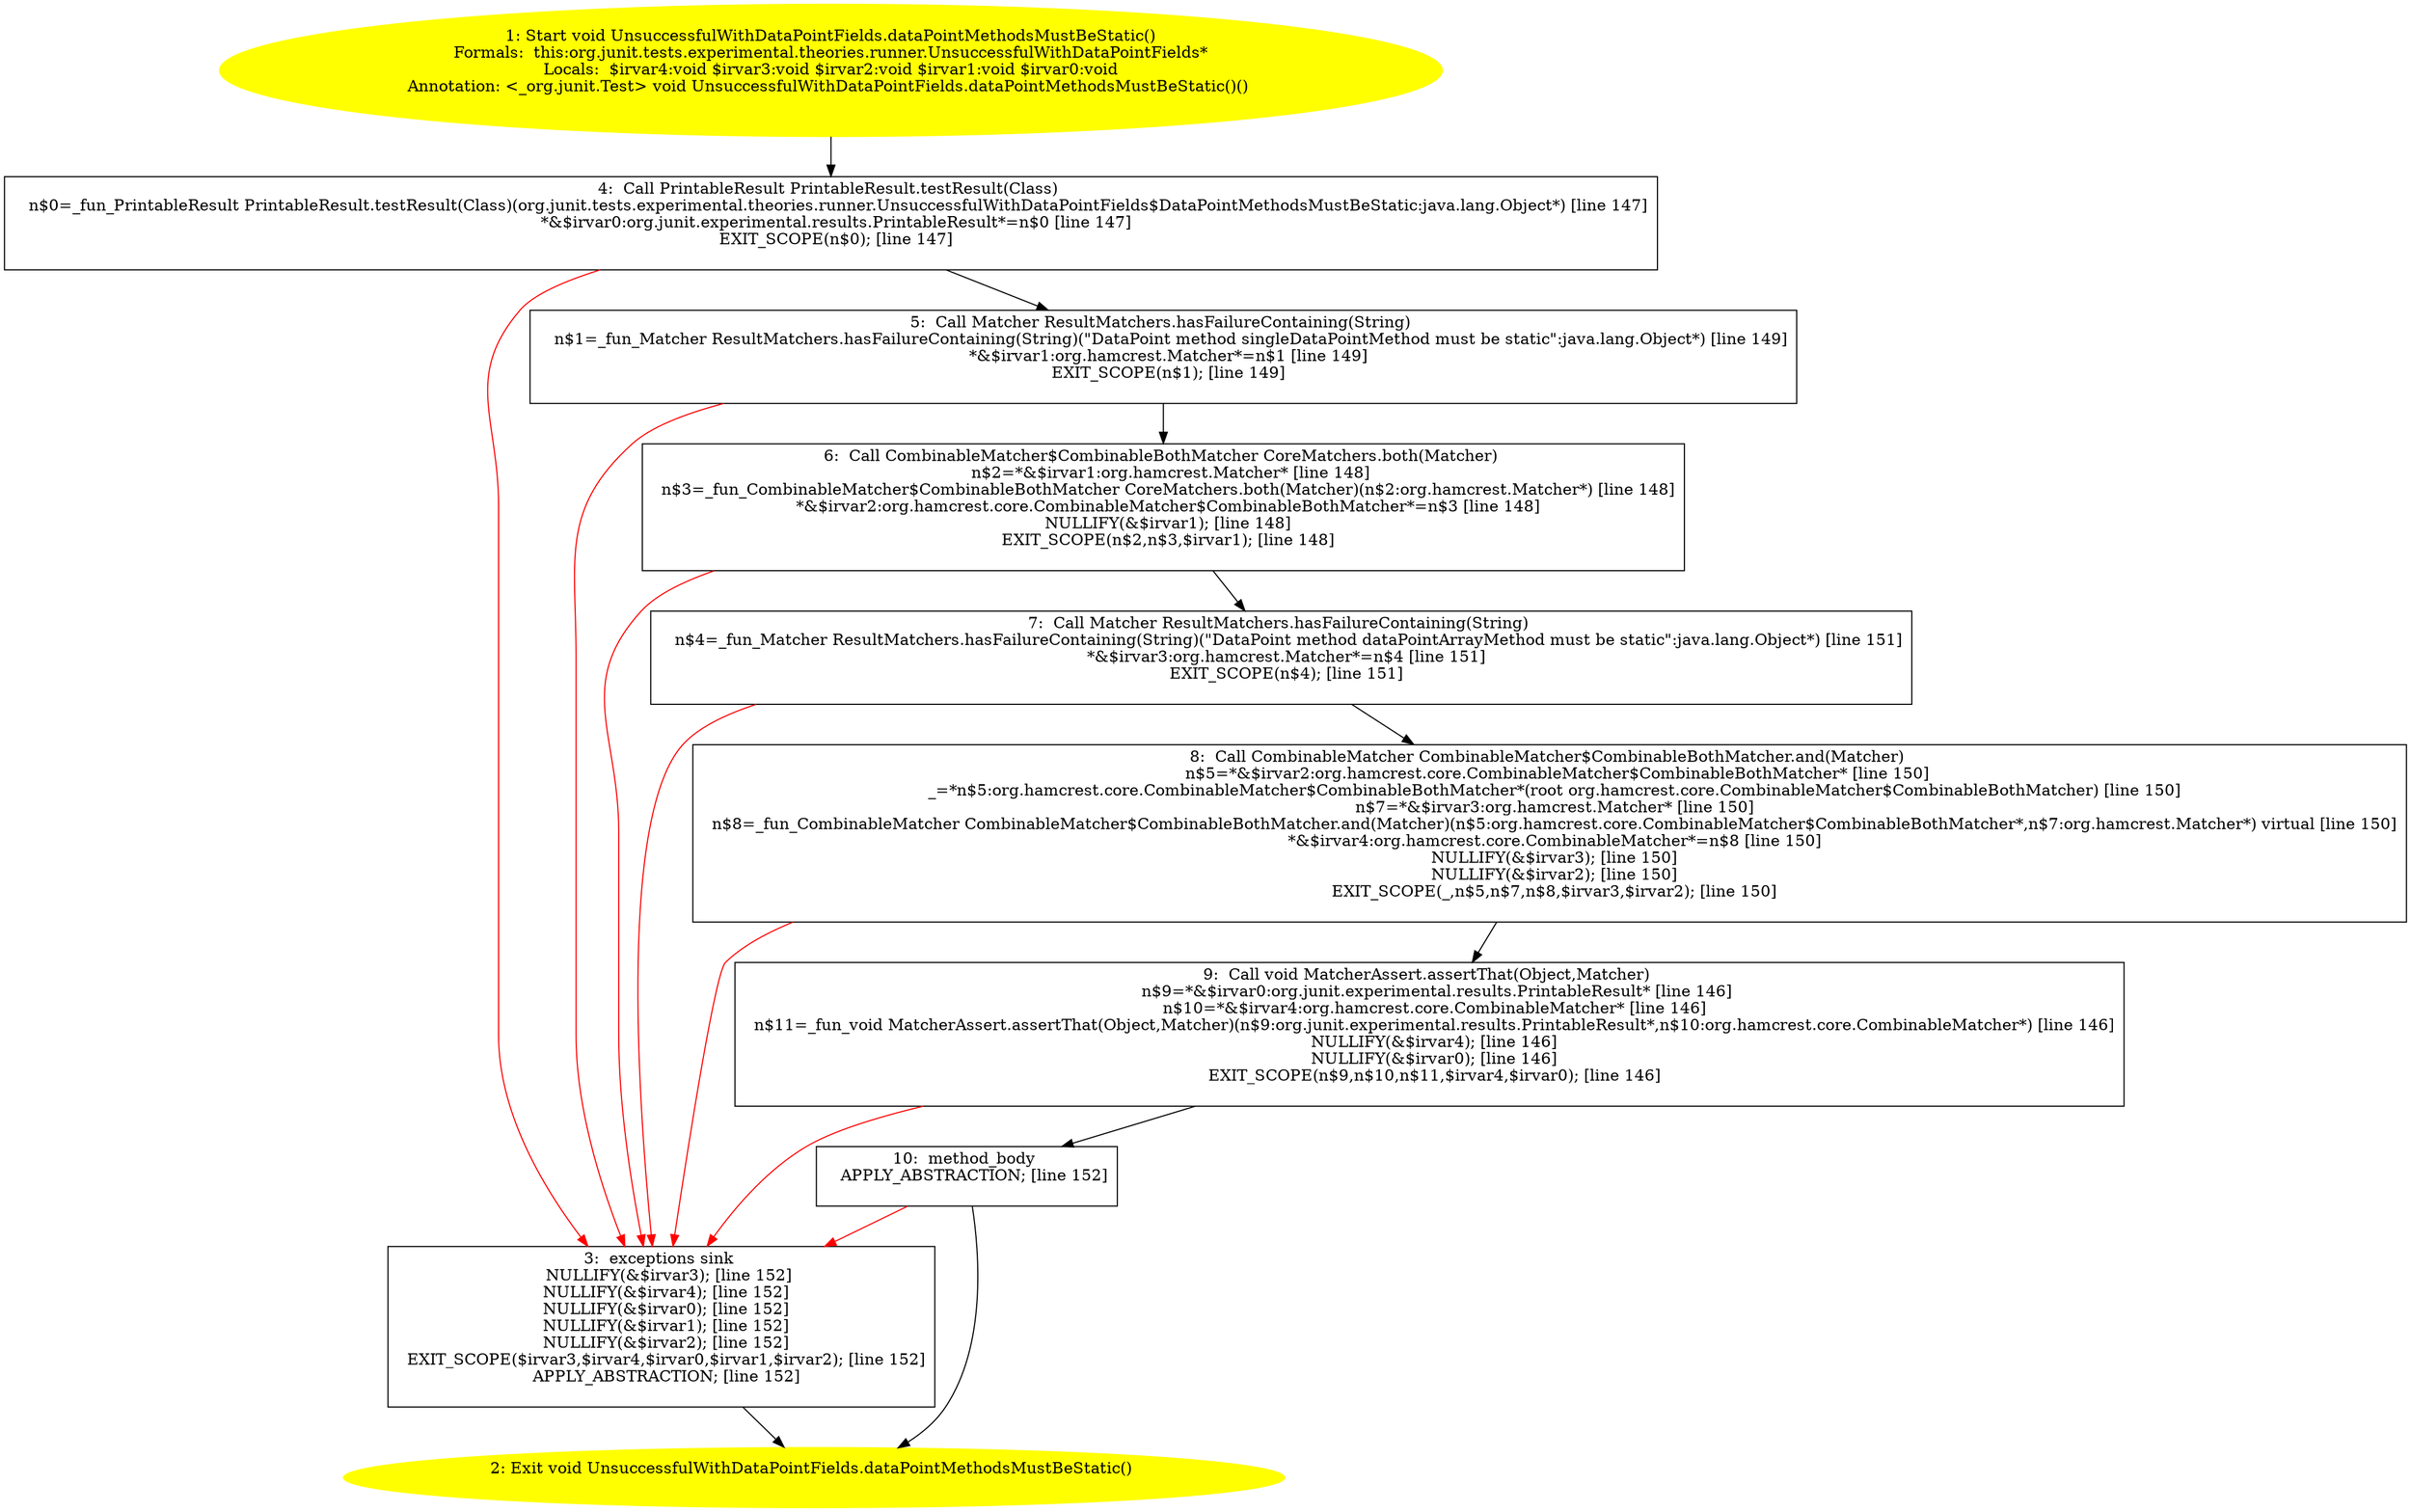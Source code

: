 /* @generated */
digraph cfg {
"org.junit.tests.experimental.theories.runner.UnsuccessfulWithDataPointFields.dataPointMethodsMustBeS.1abdb4c3225c7ca5712874c9a1531a52_1" [label="1: Start void UnsuccessfulWithDataPointFields.dataPointMethodsMustBeStatic()\nFormals:  this:org.junit.tests.experimental.theories.runner.UnsuccessfulWithDataPointFields*\nLocals:  $irvar4:void $irvar3:void $irvar2:void $irvar1:void $irvar0:void\nAnnotation: <_org.junit.Test> void UnsuccessfulWithDataPointFields.dataPointMethodsMustBeStatic()() \n  " color=yellow style=filled]
	

	 "org.junit.tests.experimental.theories.runner.UnsuccessfulWithDataPointFields.dataPointMethodsMustBeS.1abdb4c3225c7ca5712874c9a1531a52_1" -> "org.junit.tests.experimental.theories.runner.UnsuccessfulWithDataPointFields.dataPointMethodsMustBeS.1abdb4c3225c7ca5712874c9a1531a52_4" ;
"org.junit.tests.experimental.theories.runner.UnsuccessfulWithDataPointFields.dataPointMethodsMustBeS.1abdb4c3225c7ca5712874c9a1531a52_2" [label="2: Exit void UnsuccessfulWithDataPointFields.dataPointMethodsMustBeStatic() \n  " color=yellow style=filled]
	

"org.junit.tests.experimental.theories.runner.UnsuccessfulWithDataPointFields.dataPointMethodsMustBeS.1abdb4c3225c7ca5712874c9a1531a52_3" [label="3:  exceptions sink \n   NULLIFY(&$irvar3); [line 152]\n  NULLIFY(&$irvar4); [line 152]\n  NULLIFY(&$irvar0); [line 152]\n  NULLIFY(&$irvar1); [line 152]\n  NULLIFY(&$irvar2); [line 152]\n  EXIT_SCOPE($irvar3,$irvar4,$irvar0,$irvar1,$irvar2); [line 152]\n  APPLY_ABSTRACTION; [line 152]\n " shape="box"]
	

	 "org.junit.tests.experimental.theories.runner.UnsuccessfulWithDataPointFields.dataPointMethodsMustBeS.1abdb4c3225c7ca5712874c9a1531a52_3" -> "org.junit.tests.experimental.theories.runner.UnsuccessfulWithDataPointFields.dataPointMethodsMustBeS.1abdb4c3225c7ca5712874c9a1531a52_2" ;
"org.junit.tests.experimental.theories.runner.UnsuccessfulWithDataPointFields.dataPointMethodsMustBeS.1abdb4c3225c7ca5712874c9a1531a52_4" [label="4:  Call PrintableResult PrintableResult.testResult(Class) \n   n$0=_fun_PrintableResult PrintableResult.testResult(Class)(org.junit.tests.experimental.theories.runner.UnsuccessfulWithDataPointFields$DataPointMethodsMustBeStatic:java.lang.Object*) [line 147]\n  *&$irvar0:org.junit.experimental.results.PrintableResult*=n$0 [line 147]\n  EXIT_SCOPE(n$0); [line 147]\n " shape="box"]
	

	 "org.junit.tests.experimental.theories.runner.UnsuccessfulWithDataPointFields.dataPointMethodsMustBeS.1abdb4c3225c7ca5712874c9a1531a52_4" -> "org.junit.tests.experimental.theories.runner.UnsuccessfulWithDataPointFields.dataPointMethodsMustBeS.1abdb4c3225c7ca5712874c9a1531a52_5" ;
	 "org.junit.tests.experimental.theories.runner.UnsuccessfulWithDataPointFields.dataPointMethodsMustBeS.1abdb4c3225c7ca5712874c9a1531a52_4" -> "org.junit.tests.experimental.theories.runner.UnsuccessfulWithDataPointFields.dataPointMethodsMustBeS.1abdb4c3225c7ca5712874c9a1531a52_3" [color="red" ];
"org.junit.tests.experimental.theories.runner.UnsuccessfulWithDataPointFields.dataPointMethodsMustBeS.1abdb4c3225c7ca5712874c9a1531a52_5" [label="5:  Call Matcher ResultMatchers.hasFailureContaining(String) \n   n$1=_fun_Matcher ResultMatchers.hasFailureContaining(String)(\"DataPoint method singleDataPointMethod must be static\":java.lang.Object*) [line 149]\n  *&$irvar1:org.hamcrest.Matcher*=n$1 [line 149]\n  EXIT_SCOPE(n$1); [line 149]\n " shape="box"]
	

	 "org.junit.tests.experimental.theories.runner.UnsuccessfulWithDataPointFields.dataPointMethodsMustBeS.1abdb4c3225c7ca5712874c9a1531a52_5" -> "org.junit.tests.experimental.theories.runner.UnsuccessfulWithDataPointFields.dataPointMethodsMustBeS.1abdb4c3225c7ca5712874c9a1531a52_6" ;
	 "org.junit.tests.experimental.theories.runner.UnsuccessfulWithDataPointFields.dataPointMethodsMustBeS.1abdb4c3225c7ca5712874c9a1531a52_5" -> "org.junit.tests.experimental.theories.runner.UnsuccessfulWithDataPointFields.dataPointMethodsMustBeS.1abdb4c3225c7ca5712874c9a1531a52_3" [color="red" ];
"org.junit.tests.experimental.theories.runner.UnsuccessfulWithDataPointFields.dataPointMethodsMustBeS.1abdb4c3225c7ca5712874c9a1531a52_6" [label="6:  Call CombinableMatcher$CombinableBothMatcher CoreMatchers.both(Matcher) \n   n$2=*&$irvar1:org.hamcrest.Matcher* [line 148]\n  n$3=_fun_CombinableMatcher$CombinableBothMatcher CoreMatchers.both(Matcher)(n$2:org.hamcrest.Matcher*) [line 148]\n  *&$irvar2:org.hamcrest.core.CombinableMatcher$CombinableBothMatcher*=n$3 [line 148]\n  NULLIFY(&$irvar1); [line 148]\n  EXIT_SCOPE(n$2,n$3,$irvar1); [line 148]\n " shape="box"]
	

	 "org.junit.tests.experimental.theories.runner.UnsuccessfulWithDataPointFields.dataPointMethodsMustBeS.1abdb4c3225c7ca5712874c9a1531a52_6" -> "org.junit.tests.experimental.theories.runner.UnsuccessfulWithDataPointFields.dataPointMethodsMustBeS.1abdb4c3225c7ca5712874c9a1531a52_7" ;
	 "org.junit.tests.experimental.theories.runner.UnsuccessfulWithDataPointFields.dataPointMethodsMustBeS.1abdb4c3225c7ca5712874c9a1531a52_6" -> "org.junit.tests.experimental.theories.runner.UnsuccessfulWithDataPointFields.dataPointMethodsMustBeS.1abdb4c3225c7ca5712874c9a1531a52_3" [color="red" ];
"org.junit.tests.experimental.theories.runner.UnsuccessfulWithDataPointFields.dataPointMethodsMustBeS.1abdb4c3225c7ca5712874c9a1531a52_7" [label="7:  Call Matcher ResultMatchers.hasFailureContaining(String) \n   n$4=_fun_Matcher ResultMatchers.hasFailureContaining(String)(\"DataPoint method dataPointArrayMethod must be static\":java.lang.Object*) [line 151]\n  *&$irvar3:org.hamcrest.Matcher*=n$4 [line 151]\n  EXIT_SCOPE(n$4); [line 151]\n " shape="box"]
	

	 "org.junit.tests.experimental.theories.runner.UnsuccessfulWithDataPointFields.dataPointMethodsMustBeS.1abdb4c3225c7ca5712874c9a1531a52_7" -> "org.junit.tests.experimental.theories.runner.UnsuccessfulWithDataPointFields.dataPointMethodsMustBeS.1abdb4c3225c7ca5712874c9a1531a52_8" ;
	 "org.junit.tests.experimental.theories.runner.UnsuccessfulWithDataPointFields.dataPointMethodsMustBeS.1abdb4c3225c7ca5712874c9a1531a52_7" -> "org.junit.tests.experimental.theories.runner.UnsuccessfulWithDataPointFields.dataPointMethodsMustBeS.1abdb4c3225c7ca5712874c9a1531a52_3" [color="red" ];
"org.junit.tests.experimental.theories.runner.UnsuccessfulWithDataPointFields.dataPointMethodsMustBeS.1abdb4c3225c7ca5712874c9a1531a52_8" [label="8:  Call CombinableMatcher CombinableMatcher$CombinableBothMatcher.and(Matcher) \n   n$5=*&$irvar2:org.hamcrest.core.CombinableMatcher$CombinableBothMatcher* [line 150]\n  _=*n$5:org.hamcrest.core.CombinableMatcher$CombinableBothMatcher*(root org.hamcrest.core.CombinableMatcher$CombinableBothMatcher) [line 150]\n  n$7=*&$irvar3:org.hamcrest.Matcher* [line 150]\n  n$8=_fun_CombinableMatcher CombinableMatcher$CombinableBothMatcher.and(Matcher)(n$5:org.hamcrest.core.CombinableMatcher$CombinableBothMatcher*,n$7:org.hamcrest.Matcher*) virtual [line 150]\n  *&$irvar4:org.hamcrest.core.CombinableMatcher*=n$8 [line 150]\n  NULLIFY(&$irvar3); [line 150]\n  NULLIFY(&$irvar2); [line 150]\n  EXIT_SCOPE(_,n$5,n$7,n$8,$irvar3,$irvar2); [line 150]\n " shape="box"]
	

	 "org.junit.tests.experimental.theories.runner.UnsuccessfulWithDataPointFields.dataPointMethodsMustBeS.1abdb4c3225c7ca5712874c9a1531a52_8" -> "org.junit.tests.experimental.theories.runner.UnsuccessfulWithDataPointFields.dataPointMethodsMustBeS.1abdb4c3225c7ca5712874c9a1531a52_9" ;
	 "org.junit.tests.experimental.theories.runner.UnsuccessfulWithDataPointFields.dataPointMethodsMustBeS.1abdb4c3225c7ca5712874c9a1531a52_8" -> "org.junit.tests.experimental.theories.runner.UnsuccessfulWithDataPointFields.dataPointMethodsMustBeS.1abdb4c3225c7ca5712874c9a1531a52_3" [color="red" ];
"org.junit.tests.experimental.theories.runner.UnsuccessfulWithDataPointFields.dataPointMethodsMustBeS.1abdb4c3225c7ca5712874c9a1531a52_9" [label="9:  Call void MatcherAssert.assertThat(Object,Matcher) \n   n$9=*&$irvar0:org.junit.experimental.results.PrintableResult* [line 146]\n  n$10=*&$irvar4:org.hamcrest.core.CombinableMatcher* [line 146]\n  n$11=_fun_void MatcherAssert.assertThat(Object,Matcher)(n$9:org.junit.experimental.results.PrintableResult*,n$10:org.hamcrest.core.CombinableMatcher*) [line 146]\n  NULLIFY(&$irvar4); [line 146]\n  NULLIFY(&$irvar0); [line 146]\n  EXIT_SCOPE(n$9,n$10,n$11,$irvar4,$irvar0); [line 146]\n " shape="box"]
	

	 "org.junit.tests.experimental.theories.runner.UnsuccessfulWithDataPointFields.dataPointMethodsMustBeS.1abdb4c3225c7ca5712874c9a1531a52_9" -> "org.junit.tests.experimental.theories.runner.UnsuccessfulWithDataPointFields.dataPointMethodsMustBeS.1abdb4c3225c7ca5712874c9a1531a52_10" ;
	 "org.junit.tests.experimental.theories.runner.UnsuccessfulWithDataPointFields.dataPointMethodsMustBeS.1abdb4c3225c7ca5712874c9a1531a52_9" -> "org.junit.tests.experimental.theories.runner.UnsuccessfulWithDataPointFields.dataPointMethodsMustBeS.1abdb4c3225c7ca5712874c9a1531a52_3" [color="red" ];
"org.junit.tests.experimental.theories.runner.UnsuccessfulWithDataPointFields.dataPointMethodsMustBeS.1abdb4c3225c7ca5712874c9a1531a52_10" [label="10:  method_body \n   APPLY_ABSTRACTION; [line 152]\n " shape="box"]
	

	 "org.junit.tests.experimental.theories.runner.UnsuccessfulWithDataPointFields.dataPointMethodsMustBeS.1abdb4c3225c7ca5712874c9a1531a52_10" -> "org.junit.tests.experimental.theories.runner.UnsuccessfulWithDataPointFields.dataPointMethodsMustBeS.1abdb4c3225c7ca5712874c9a1531a52_2" ;
	 "org.junit.tests.experimental.theories.runner.UnsuccessfulWithDataPointFields.dataPointMethodsMustBeS.1abdb4c3225c7ca5712874c9a1531a52_10" -> "org.junit.tests.experimental.theories.runner.UnsuccessfulWithDataPointFields.dataPointMethodsMustBeS.1abdb4c3225c7ca5712874c9a1531a52_3" [color="red" ];
}
